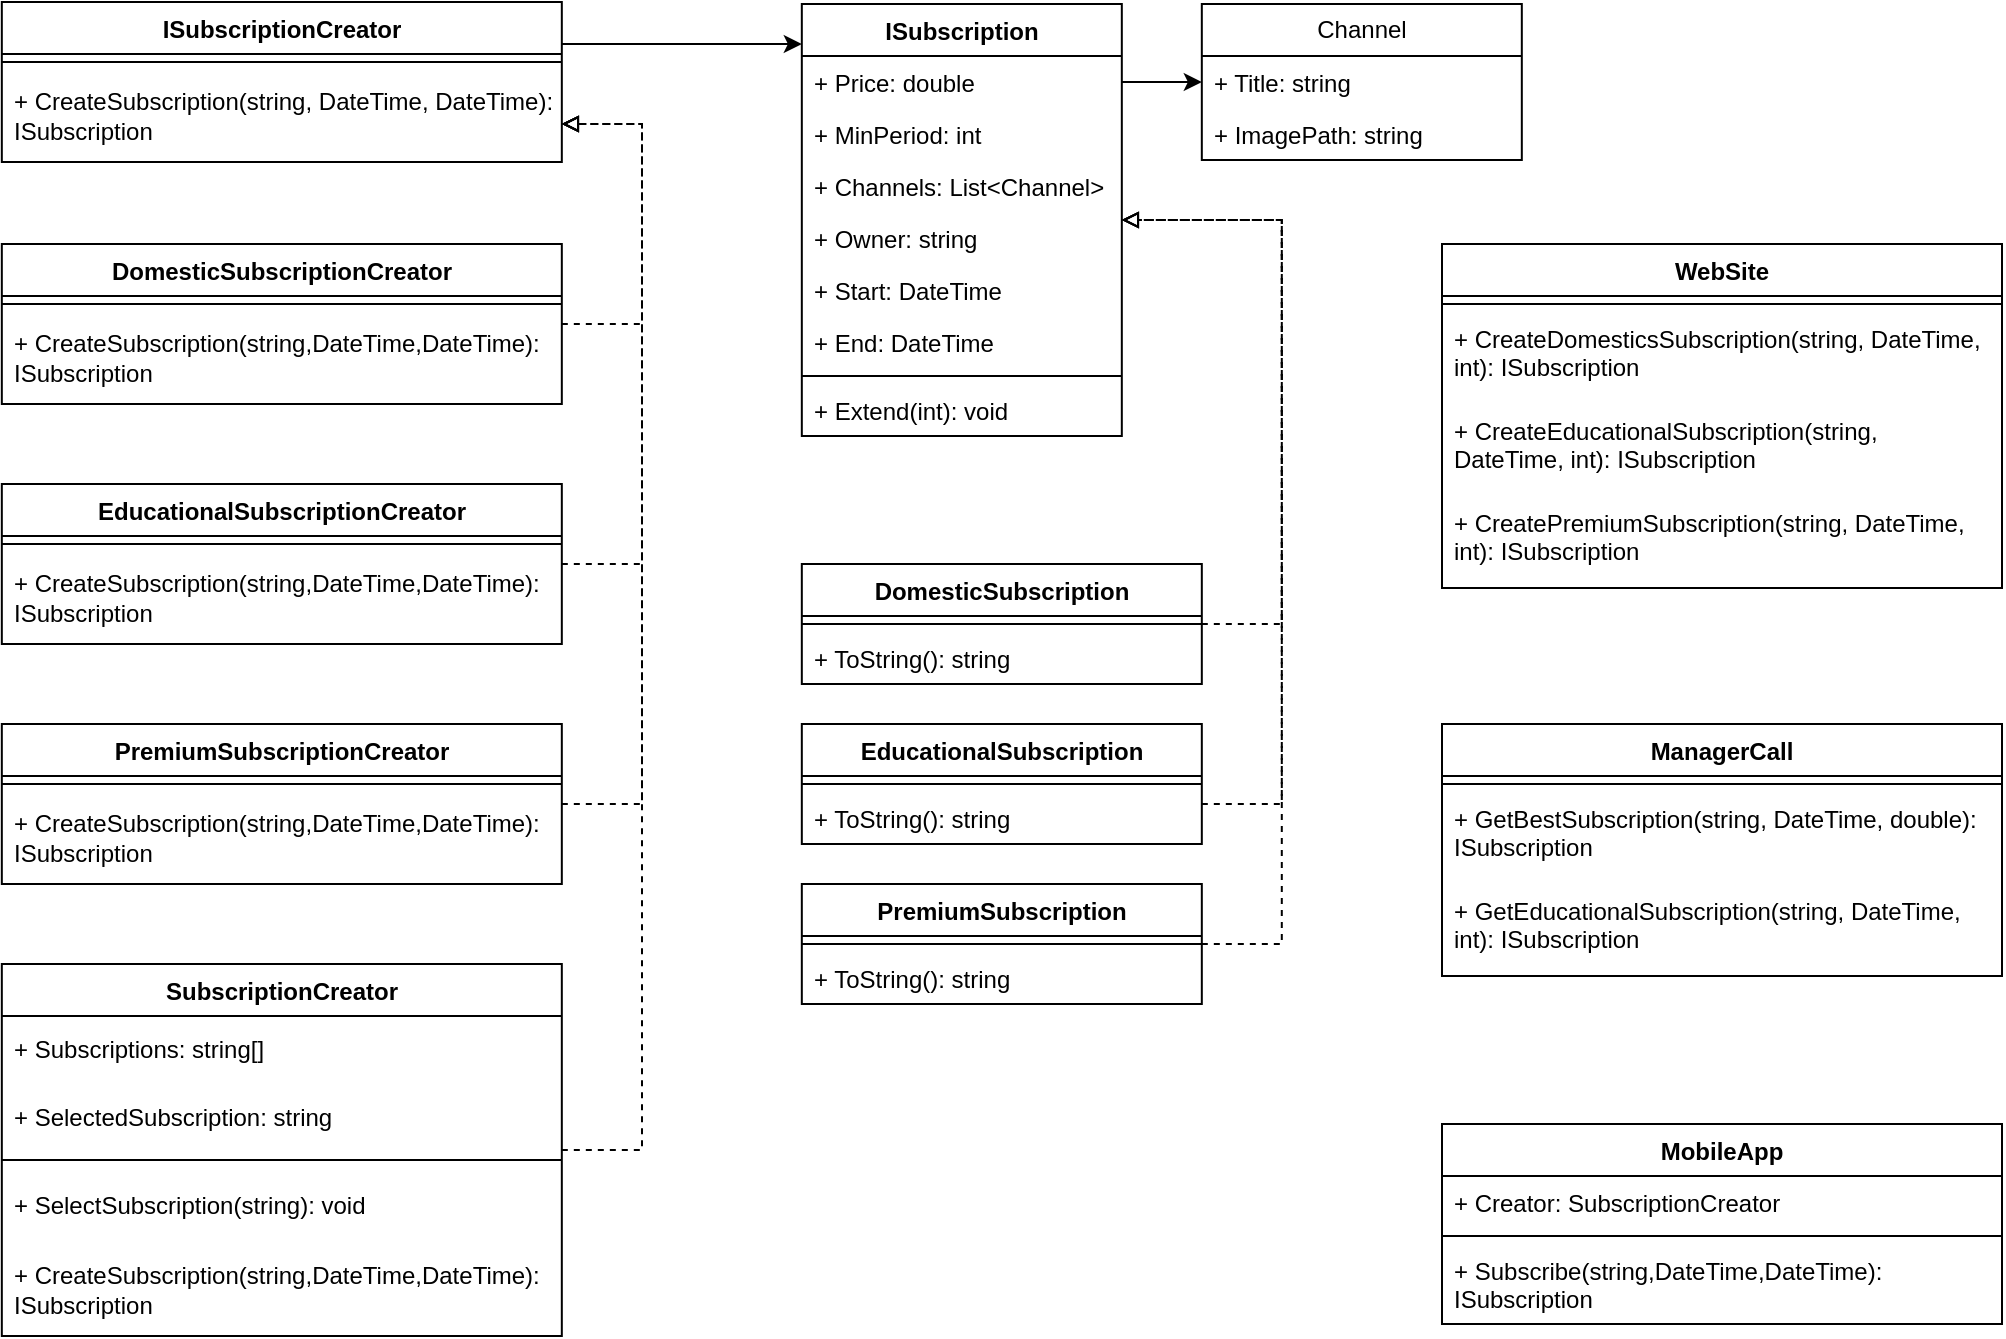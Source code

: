 <mxfile version="21.6.8" type="device">
  <diagram id="C5RBs43oDa-KdzZeNtuy" name="Page-1">
    <mxGraphModel dx="2589" dy="2660" grid="1" gridSize="10" guides="1" tooltips="1" connect="1" arrows="1" fold="1" page="1" pageScale="1" pageWidth="827" pageHeight="1169" math="0" shadow="0">
      <root>
        <mxCell id="WIyWlLk6GJQsqaUBKTNV-0" />
        <mxCell id="WIyWlLk6GJQsqaUBKTNV-1" parent="WIyWlLk6GJQsqaUBKTNV-0" />
        <mxCell id="ddc55oH1tEbDEhmzvNyg-39" style="edgeStyle=orthogonalEdgeStyle;rounded=0;orthogonalLoop=1;jettySize=auto;html=1;" edge="1" parent="WIyWlLk6GJQsqaUBKTNV-1" source="ddc55oH1tEbDEhmzvNyg-0" target="ddc55oH1tEbDEhmzvNyg-13">
          <mxGeometry relative="1" as="geometry">
            <Array as="points">
              <mxPoint x="219.91" y="239" />
              <mxPoint x="219.91" y="239" />
            </Array>
          </mxGeometry>
        </mxCell>
        <mxCell id="ddc55oH1tEbDEhmzvNyg-0" value="ISubscription" style="swimlane;fontStyle=1;align=center;verticalAlign=top;childLayout=stackLayout;horizontal=1;startSize=26;horizontalStack=0;resizeParent=1;resizeParentMax=0;resizeLast=0;collapsible=1;marginBottom=0;whiteSpace=wrap;html=1;" vertex="1" parent="WIyWlLk6GJQsqaUBKTNV-1">
          <mxGeometry x="39.91" y="200" width="160" height="216" as="geometry" />
        </mxCell>
        <mxCell id="ddc55oH1tEbDEhmzvNyg-1" value="+ Price: double" style="text;strokeColor=none;fillColor=none;align=left;verticalAlign=top;spacingLeft=4;spacingRight=4;overflow=hidden;rotatable=0;points=[[0,0.5],[1,0.5]];portConstraint=eastwest;whiteSpace=wrap;html=1;" vertex="1" parent="ddc55oH1tEbDEhmzvNyg-0">
          <mxGeometry y="26" width="160" height="26" as="geometry" />
        </mxCell>
        <mxCell id="ddc55oH1tEbDEhmzvNyg-4" value="+ MinPeriod: int" style="text;strokeColor=none;fillColor=none;align=left;verticalAlign=top;spacingLeft=4;spacingRight=4;overflow=hidden;rotatable=0;points=[[0,0.5],[1,0.5]];portConstraint=eastwest;whiteSpace=wrap;html=1;" vertex="1" parent="ddc55oH1tEbDEhmzvNyg-0">
          <mxGeometry y="52" width="160" height="26" as="geometry" />
        </mxCell>
        <mxCell id="ddc55oH1tEbDEhmzvNyg-5" value="+ Channels: List&amp;lt;Channel&amp;gt;" style="text;strokeColor=none;fillColor=none;align=left;verticalAlign=top;spacingLeft=4;spacingRight=4;overflow=hidden;rotatable=0;points=[[0,0.5],[1,0.5]];portConstraint=eastwest;whiteSpace=wrap;html=1;" vertex="1" parent="ddc55oH1tEbDEhmzvNyg-0">
          <mxGeometry y="78" width="160" height="26" as="geometry" />
        </mxCell>
        <mxCell id="ddc55oH1tEbDEhmzvNyg-6" value="+ Owner: string" style="text;strokeColor=none;fillColor=none;align=left;verticalAlign=top;spacingLeft=4;spacingRight=4;overflow=hidden;rotatable=0;points=[[0,0.5],[1,0.5]];portConstraint=eastwest;whiteSpace=wrap;html=1;" vertex="1" parent="ddc55oH1tEbDEhmzvNyg-0">
          <mxGeometry y="104" width="160" height="26" as="geometry" />
        </mxCell>
        <mxCell id="ddc55oH1tEbDEhmzvNyg-7" value="+ Start: DateTime" style="text;strokeColor=none;fillColor=none;align=left;verticalAlign=top;spacingLeft=4;spacingRight=4;overflow=hidden;rotatable=0;points=[[0,0.5],[1,0.5]];portConstraint=eastwest;whiteSpace=wrap;html=1;" vertex="1" parent="ddc55oH1tEbDEhmzvNyg-0">
          <mxGeometry y="130" width="160" height="26" as="geometry" />
        </mxCell>
        <mxCell id="ddc55oH1tEbDEhmzvNyg-8" value="+ End: DateTime" style="text;strokeColor=none;fillColor=none;align=left;verticalAlign=top;spacingLeft=4;spacingRight=4;overflow=hidden;rotatable=0;points=[[0,0.5],[1,0.5]];portConstraint=eastwest;whiteSpace=wrap;html=1;" vertex="1" parent="ddc55oH1tEbDEhmzvNyg-0">
          <mxGeometry y="156" width="160" height="26" as="geometry" />
        </mxCell>
        <mxCell id="ddc55oH1tEbDEhmzvNyg-2" value="" style="line;strokeWidth=1;fillColor=none;align=left;verticalAlign=middle;spacingTop=-1;spacingLeft=3;spacingRight=3;rotatable=0;labelPosition=right;points=[];portConstraint=eastwest;strokeColor=inherit;" vertex="1" parent="ddc55oH1tEbDEhmzvNyg-0">
          <mxGeometry y="182" width="160" height="8" as="geometry" />
        </mxCell>
        <mxCell id="ddc55oH1tEbDEhmzvNyg-3" value="+ Extend(int): void" style="text;strokeColor=none;fillColor=none;align=left;verticalAlign=top;spacingLeft=4;spacingRight=4;overflow=hidden;rotatable=0;points=[[0,0.5],[1,0.5]];portConstraint=eastwest;whiteSpace=wrap;html=1;" vertex="1" parent="ddc55oH1tEbDEhmzvNyg-0">
          <mxGeometry y="190" width="160" height="26" as="geometry" />
        </mxCell>
        <mxCell id="ddc55oH1tEbDEhmzvNyg-13" value="Channel" style="swimlane;fontStyle=0;childLayout=stackLayout;horizontal=1;startSize=26;fillColor=none;horizontalStack=0;resizeParent=1;resizeParentMax=0;resizeLast=0;collapsible=1;marginBottom=0;whiteSpace=wrap;html=1;" vertex="1" parent="WIyWlLk6GJQsqaUBKTNV-1">
          <mxGeometry x="239.91" y="200" width="160" height="78" as="geometry" />
        </mxCell>
        <mxCell id="ddc55oH1tEbDEhmzvNyg-14" value="+ Title: string" style="text;strokeColor=none;fillColor=none;align=left;verticalAlign=top;spacingLeft=4;spacingRight=4;overflow=hidden;rotatable=0;points=[[0,0.5],[1,0.5]];portConstraint=eastwest;whiteSpace=wrap;html=1;" vertex="1" parent="ddc55oH1tEbDEhmzvNyg-13">
          <mxGeometry y="26" width="160" height="26" as="geometry" />
        </mxCell>
        <mxCell id="ddc55oH1tEbDEhmzvNyg-15" value="+ ImagePath: string" style="text;strokeColor=none;fillColor=none;align=left;verticalAlign=top;spacingLeft=4;spacingRight=4;overflow=hidden;rotatable=0;points=[[0,0.5],[1,0.5]];portConstraint=eastwest;whiteSpace=wrap;html=1;" vertex="1" parent="ddc55oH1tEbDEhmzvNyg-13">
          <mxGeometry y="52" width="160" height="26" as="geometry" />
        </mxCell>
        <mxCell id="ddc55oH1tEbDEhmzvNyg-40" style="edgeStyle=orthogonalEdgeStyle;rounded=0;orthogonalLoop=1;jettySize=auto;html=1;endArrow=block;endFill=0;dashed=1;" edge="1" parent="WIyWlLk6GJQsqaUBKTNV-1" source="ddc55oH1tEbDEhmzvNyg-17" target="ddc55oH1tEbDEhmzvNyg-0">
          <mxGeometry relative="1" as="geometry">
            <Array as="points">
              <mxPoint x="279.91" y="510" />
              <mxPoint x="279.91" y="308" />
            </Array>
          </mxGeometry>
        </mxCell>
        <mxCell id="ddc55oH1tEbDEhmzvNyg-17" value="DomesticSubscription" style="swimlane;fontStyle=1;align=center;verticalAlign=top;childLayout=stackLayout;horizontal=1;startSize=26;horizontalStack=0;resizeParent=1;resizeParentMax=0;resizeLast=0;collapsible=1;marginBottom=0;whiteSpace=wrap;html=1;" vertex="1" parent="WIyWlLk6GJQsqaUBKTNV-1">
          <mxGeometry x="39.91" y="480" width="200" height="60" as="geometry" />
        </mxCell>
        <mxCell id="ddc55oH1tEbDEhmzvNyg-19" value="" style="line;strokeWidth=1;fillColor=none;align=left;verticalAlign=middle;spacingTop=-1;spacingLeft=3;spacingRight=3;rotatable=0;labelPosition=right;points=[];portConstraint=eastwest;strokeColor=inherit;" vertex="1" parent="ddc55oH1tEbDEhmzvNyg-17">
          <mxGeometry y="26" width="200" height="8" as="geometry" />
        </mxCell>
        <mxCell id="ddc55oH1tEbDEhmzvNyg-20" value="+ ToString(): string" style="text;strokeColor=none;fillColor=none;align=left;verticalAlign=top;spacingLeft=4;spacingRight=4;overflow=hidden;rotatable=0;points=[[0,0.5],[1,0.5]];portConstraint=eastwest;whiteSpace=wrap;html=1;" vertex="1" parent="ddc55oH1tEbDEhmzvNyg-17">
          <mxGeometry y="34" width="200" height="26" as="geometry" />
        </mxCell>
        <mxCell id="ddc55oH1tEbDEhmzvNyg-41" style="edgeStyle=orthogonalEdgeStyle;rounded=0;orthogonalLoop=1;jettySize=auto;html=1;endArrow=block;endFill=0;dashed=1;" edge="1" parent="WIyWlLk6GJQsqaUBKTNV-1" source="ddc55oH1tEbDEhmzvNyg-23" target="ddc55oH1tEbDEhmzvNyg-0">
          <mxGeometry relative="1" as="geometry">
            <Array as="points">
              <mxPoint x="279.91" y="600" />
              <mxPoint x="279.91" y="308" />
            </Array>
          </mxGeometry>
        </mxCell>
        <mxCell id="ddc55oH1tEbDEhmzvNyg-23" value="EducationalSubscription" style="swimlane;fontStyle=1;align=center;verticalAlign=top;childLayout=stackLayout;horizontal=1;startSize=26;horizontalStack=0;resizeParent=1;resizeParentMax=0;resizeLast=0;collapsible=1;marginBottom=0;whiteSpace=wrap;html=1;" vertex="1" parent="WIyWlLk6GJQsqaUBKTNV-1">
          <mxGeometry x="39.91" y="560" width="200" height="60" as="geometry" />
        </mxCell>
        <mxCell id="ddc55oH1tEbDEhmzvNyg-24" value="" style="line;strokeWidth=1;fillColor=none;align=left;verticalAlign=middle;spacingTop=-1;spacingLeft=3;spacingRight=3;rotatable=0;labelPosition=right;points=[];portConstraint=eastwest;strokeColor=inherit;" vertex="1" parent="ddc55oH1tEbDEhmzvNyg-23">
          <mxGeometry y="26" width="200" height="8" as="geometry" />
        </mxCell>
        <mxCell id="ddc55oH1tEbDEhmzvNyg-25" value="+ ToString(): string" style="text;strokeColor=none;fillColor=none;align=left;verticalAlign=top;spacingLeft=4;spacingRight=4;overflow=hidden;rotatable=0;points=[[0,0.5],[1,0.5]];portConstraint=eastwest;whiteSpace=wrap;html=1;" vertex="1" parent="ddc55oH1tEbDEhmzvNyg-23">
          <mxGeometry y="34" width="200" height="26" as="geometry" />
        </mxCell>
        <mxCell id="ddc55oH1tEbDEhmzvNyg-42" style="edgeStyle=orthogonalEdgeStyle;rounded=0;orthogonalLoop=1;jettySize=auto;html=1;endArrow=block;endFill=0;dashed=1;" edge="1" parent="WIyWlLk6GJQsqaUBKTNV-1" source="ddc55oH1tEbDEhmzvNyg-26" target="ddc55oH1tEbDEhmzvNyg-0">
          <mxGeometry relative="1" as="geometry">
            <Array as="points">
              <mxPoint x="279.91" y="670" />
              <mxPoint x="279.91" y="308" />
            </Array>
          </mxGeometry>
        </mxCell>
        <mxCell id="ddc55oH1tEbDEhmzvNyg-26" value="PremiumSubscription" style="swimlane;fontStyle=1;align=center;verticalAlign=top;childLayout=stackLayout;horizontal=1;startSize=26;horizontalStack=0;resizeParent=1;resizeParentMax=0;resizeLast=0;collapsible=1;marginBottom=0;whiteSpace=wrap;html=1;" vertex="1" parent="WIyWlLk6GJQsqaUBKTNV-1">
          <mxGeometry x="39.91" y="640" width="200" height="60" as="geometry" />
        </mxCell>
        <mxCell id="ddc55oH1tEbDEhmzvNyg-27" value="" style="line;strokeWidth=1;fillColor=none;align=left;verticalAlign=middle;spacingTop=-1;spacingLeft=3;spacingRight=3;rotatable=0;labelPosition=right;points=[];portConstraint=eastwest;strokeColor=inherit;" vertex="1" parent="ddc55oH1tEbDEhmzvNyg-26">
          <mxGeometry y="26" width="200" height="8" as="geometry" />
        </mxCell>
        <mxCell id="ddc55oH1tEbDEhmzvNyg-28" value="+ ToString(): string" style="text;strokeColor=none;fillColor=none;align=left;verticalAlign=top;spacingLeft=4;spacingRight=4;overflow=hidden;rotatable=0;points=[[0,0.5],[1,0.5]];portConstraint=eastwest;whiteSpace=wrap;html=1;" vertex="1" parent="ddc55oH1tEbDEhmzvNyg-26">
          <mxGeometry y="34" width="200" height="26" as="geometry" />
        </mxCell>
        <mxCell id="ddc55oH1tEbDEhmzvNyg-87" style="edgeStyle=orthogonalEdgeStyle;rounded=0;orthogonalLoop=1;jettySize=auto;html=1;" edge="1" parent="WIyWlLk6GJQsqaUBKTNV-1" source="ddc55oH1tEbDEhmzvNyg-35" target="ddc55oH1tEbDEhmzvNyg-0">
          <mxGeometry relative="1" as="geometry">
            <Array as="points">
              <mxPoint x="20" y="220" />
              <mxPoint x="20" y="220" />
            </Array>
          </mxGeometry>
        </mxCell>
        <mxCell id="ddc55oH1tEbDEhmzvNyg-35" value="ISubscriptionCreator" style="swimlane;fontStyle=1;align=center;verticalAlign=top;childLayout=stackLayout;horizontal=1;startSize=26;horizontalStack=0;resizeParent=1;resizeParentMax=0;resizeLast=0;collapsible=1;marginBottom=0;whiteSpace=wrap;html=1;" vertex="1" parent="WIyWlLk6GJQsqaUBKTNV-1">
          <mxGeometry x="-360.09" y="199" width="280" height="80" as="geometry" />
        </mxCell>
        <mxCell id="ddc55oH1tEbDEhmzvNyg-37" value="" style="line;strokeWidth=1;fillColor=none;align=left;verticalAlign=middle;spacingTop=-1;spacingLeft=3;spacingRight=3;rotatable=0;labelPosition=right;points=[];portConstraint=eastwest;strokeColor=inherit;" vertex="1" parent="ddc55oH1tEbDEhmzvNyg-35">
          <mxGeometry y="26" width="280" height="8" as="geometry" />
        </mxCell>
        <mxCell id="ddc55oH1tEbDEhmzvNyg-38" value="+ CreateSubscription(string, DateTime, DateTime): ISubscription" style="text;strokeColor=none;fillColor=none;align=left;verticalAlign=middle;spacingLeft=4;spacingRight=4;overflow=hidden;rotatable=0;points=[[0,0.5],[1,0.5]];portConstraint=eastwest;whiteSpace=wrap;html=1;" vertex="1" parent="ddc55oH1tEbDEhmzvNyg-35">
          <mxGeometry y="34" width="280" height="46" as="geometry" />
        </mxCell>
        <mxCell id="ddc55oH1tEbDEhmzvNyg-69" style="edgeStyle=orthogonalEdgeStyle;rounded=0;orthogonalLoop=1;jettySize=auto;html=1;endArrow=block;endFill=0;dashed=1;" edge="1" parent="WIyWlLk6GJQsqaUBKTNV-1" source="ddc55oH1tEbDEhmzvNyg-43" target="ddc55oH1tEbDEhmzvNyg-35">
          <mxGeometry relative="1" as="geometry">
            <Array as="points">
              <mxPoint x="-40" y="360" />
              <mxPoint x="-40" y="260" />
            </Array>
          </mxGeometry>
        </mxCell>
        <mxCell id="ddc55oH1tEbDEhmzvNyg-43" value="DomesticSubscriptionCreator" style="swimlane;fontStyle=1;align=center;verticalAlign=top;childLayout=stackLayout;horizontal=1;startSize=26;horizontalStack=0;resizeParent=1;resizeParentMax=0;resizeLast=0;collapsible=1;marginBottom=0;whiteSpace=wrap;html=1;" vertex="1" parent="WIyWlLk6GJQsqaUBKTNV-1">
          <mxGeometry x="-360.09" y="320" width="280" height="80" as="geometry" />
        </mxCell>
        <mxCell id="ddc55oH1tEbDEhmzvNyg-44" value="" style="line;strokeWidth=1;fillColor=none;align=left;verticalAlign=middle;spacingTop=-1;spacingLeft=3;spacingRight=3;rotatable=0;labelPosition=right;points=[];portConstraint=eastwest;strokeColor=inherit;" vertex="1" parent="ddc55oH1tEbDEhmzvNyg-43">
          <mxGeometry y="26" width="280" height="8" as="geometry" />
        </mxCell>
        <mxCell id="ddc55oH1tEbDEhmzvNyg-45" value="+ CreateSubscription(string,DateTime,DateTime): ISubscription" style="text;strokeColor=none;fillColor=none;align=left;verticalAlign=middle;spacingLeft=4;spacingRight=4;overflow=hidden;rotatable=0;points=[[0,0.5],[1,0.5]];portConstraint=eastwest;whiteSpace=wrap;html=1;" vertex="1" parent="ddc55oH1tEbDEhmzvNyg-43">
          <mxGeometry y="34" width="280" height="46" as="geometry" />
        </mxCell>
        <mxCell id="ddc55oH1tEbDEhmzvNyg-68" style="edgeStyle=orthogonalEdgeStyle;rounded=0;orthogonalLoop=1;jettySize=auto;html=1;endArrow=block;endFill=0;dashed=1;" edge="1" parent="WIyWlLk6GJQsqaUBKTNV-1" source="ddc55oH1tEbDEhmzvNyg-47" target="ddc55oH1tEbDEhmzvNyg-35">
          <mxGeometry relative="1" as="geometry">
            <Array as="points">
              <mxPoint x="-40" y="480" />
              <mxPoint x="-40" y="260" />
            </Array>
          </mxGeometry>
        </mxCell>
        <mxCell id="ddc55oH1tEbDEhmzvNyg-47" value="EducationalSubscriptionCreator" style="swimlane;fontStyle=1;align=center;verticalAlign=top;childLayout=stackLayout;horizontal=1;startSize=26;horizontalStack=0;resizeParent=1;resizeParentMax=0;resizeLast=0;collapsible=1;marginBottom=0;whiteSpace=wrap;html=1;" vertex="1" parent="WIyWlLk6GJQsqaUBKTNV-1">
          <mxGeometry x="-360.09" y="440" width="280" height="80" as="geometry" />
        </mxCell>
        <mxCell id="ddc55oH1tEbDEhmzvNyg-48" value="" style="line;strokeWidth=1;fillColor=none;align=left;verticalAlign=middle;spacingTop=-1;spacingLeft=3;spacingRight=3;rotatable=0;labelPosition=right;points=[];portConstraint=eastwest;strokeColor=inherit;" vertex="1" parent="ddc55oH1tEbDEhmzvNyg-47">
          <mxGeometry y="26" width="280" height="8" as="geometry" />
        </mxCell>
        <mxCell id="ddc55oH1tEbDEhmzvNyg-49" value="+ CreateSubscription(string,DateTime,DateTime): ISubscription" style="text;strokeColor=none;fillColor=none;align=left;verticalAlign=middle;spacingLeft=4;spacingRight=4;overflow=hidden;rotatable=0;points=[[0,0.5],[1,0.5]];portConstraint=eastwest;whiteSpace=wrap;html=1;" vertex="1" parent="ddc55oH1tEbDEhmzvNyg-47">
          <mxGeometry y="34" width="280" height="46" as="geometry" />
        </mxCell>
        <mxCell id="ddc55oH1tEbDEhmzvNyg-67" style="edgeStyle=orthogonalEdgeStyle;rounded=0;orthogonalLoop=1;jettySize=auto;html=1;endArrow=block;endFill=0;dashed=1;" edge="1" parent="WIyWlLk6GJQsqaUBKTNV-1" source="ddc55oH1tEbDEhmzvNyg-50" target="ddc55oH1tEbDEhmzvNyg-35">
          <mxGeometry relative="1" as="geometry">
            <Array as="points">
              <mxPoint x="-40" y="600" />
              <mxPoint x="-40" y="260" />
            </Array>
          </mxGeometry>
        </mxCell>
        <mxCell id="ddc55oH1tEbDEhmzvNyg-50" value="PremiumSubscriptionCreator" style="swimlane;fontStyle=1;align=center;verticalAlign=top;childLayout=stackLayout;horizontal=1;startSize=26;horizontalStack=0;resizeParent=1;resizeParentMax=0;resizeLast=0;collapsible=1;marginBottom=0;whiteSpace=wrap;html=1;" vertex="1" parent="WIyWlLk6GJQsqaUBKTNV-1">
          <mxGeometry x="-360.09" y="560" width="280" height="80" as="geometry" />
        </mxCell>
        <mxCell id="ddc55oH1tEbDEhmzvNyg-51" value="" style="line;strokeWidth=1;fillColor=none;align=left;verticalAlign=middle;spacingTop=-1;spacingLeft=3;spacingRight=3;rotatable=0;labelPosition=right;points=[];portConstraint=eastwest;strokeColor=inherit;" vertex="1" parent="ddc55oH1tEbDEhmzvNyg-50">
          <mxGeometry y="26" width="280" height="8" as="geometry" />
        </mxCell>
        <mxCell id="ddc55oH1tEbDEhmzvNyg-52" value="+ CreateSubscription(string,DateTime,DateTime): ISubscription" style="text;strokeColor=none;fillColor=none;align=left;verticalAlign=middle;spacingLeft=4;spacingRight=4;overflow=hidden;rotatable=0;points=[[0,0.5],[1,0.5]];portConstraint=eastwest;whiteSpace=wrap;html=1;" vertex="1" parent="ddc55oH1tEbDEhmzvNyg-50">
          <mxGeometry y="34" width="280" height="46" as="geometry" />
        </mxCell>
        <mxCell id="ddc55oH1tEbDEhmzvNyg-66" style="edgeStyle=orthogonalEdgeStyle;rounded=0;orthogonalLoop=1;jettySize=auto;html=1;endArrow=block;endFill=0;dashed=1;" edge="1" parent="WIyWlLk6GJQsqaUBKTNV-1" source="ddc55oH1tEbDEhmzvNyg-53" target="ddc55oH1tEbDEhmzvNyg-35">
          <mxGeometry relative="1" as="geometry">
            <Array as="points">
              <mxPoint x="-40" y="773" />
              <mxPoint x="-40" y="260" />
            </Array>
          </mxGeometry>
        </mxCell>
        <mxCell id="ddc55oH1tEbDEhmzvNyg-53" value="SubscriptionCreator" style="swimlane;fontStyle=1;align=center;verticalAlign=top;childLayout=stackLayout;horizontal=1;startSize=26;horizontalStack=0;resizeParent=1;resizeParentMax=0;resizeLast=0;collapsible=1;marginBottom=0;whiteSpace=wrap;html=1;" vertex="1" parent="WIyWlLk6GJQsqaUBKTNV-1">
          <mxGeometry x="-360.09" y="680" width="280" height="186" as="geometry" />
        </mxCell>
        <mxCell id="ddc55oH1tEbDEhmzvNyg-56" value="+ Subscriptions: string[]" style="text;strokeColor=none;fillColor=none;align=left;verticalAlign=middle;spacingLeft=4;spacingRight=4;overflow=hidden;rotatable=0;points=[[0,0.5],[1,0.5]];portConstraint=eastwest;whiteSpace=wrap;html=1;" vertex="1" parent="ddc55oH1tEbDEhmzvNyg-53">
          <mxGeometry y="26" width="280" height="34" as="geometry" />
        </mxCell>
        <mxCell id="ddc55oH1tEbDEhmzvNyg-58" value="+ SelectedSubscription: string" style="text;strokeColor=none;fillColor=none;align=left;verticalAlign=middle;spacingLeft=4;spacingRight=4;overflow=hidden;rotatable=0;points=[[0,0.5],[1,0.5]];portConstraint=eastwest;whiteSpace=wrap;html=1;" vertex="1" parent="ddc55oH1tEbDEhmzvNyg-53">
          <mxGeometry y="60" width="280" height="34" as="geometry" />
        </mxCell>
        <mxCell id="ddc55oH1tEbDEhmzvNyg-54" value="" style="line;strokeWidth=1;fillColor=none;align=left;verticalAlign=middle;spacingTop=-1;spacingLeft=3;spacingRight=3;rotatable=0;labelPosition=right;points=[];portConstraint=eastwest;strokeColor=inherit;" vertex="1" parent="ddc55oH1tEbDEhmzvNyg-53">
          <mxGeometry y="94" width="280" height="8" as="geometry" />
        </mxCell>
        <mxCell id="ddc55oH1tEbDEhmzvNyg-59" value="+ SelectSubscription(string): void" style="text;strokeColor=none;fillColor=none;align=left;verticalAlign=middle;spacingLeft=4;spacingRight=4;overflow=hidden;rotatable=0;points=[[0,0.5],[1,0.5]];portConstraint=eastwest;whiteSpace=wrap;html=1;" vertex="1" parent="ddc55oH1tEbDEhmzvNyg-53">
          <mxGeometry y="102" width="280" height="38" as="geometry" />
        </mxCell>
        <mxCell id="ddc55oH1tEbDEhmzvNyg-55" value="+ CreateSubscription(string,DateTime,DateTime): ISubscription" style="text;strokeColor=none;fillColor=none;align=left;verticalAlign=middle;spacingLeft=4;spacingRight=4;overflow=hidden;rotatable=0;points=[[0,0.5],[1,0.5]];portConstraint=eastwest;whiteSpace=wrap;html=1;" vertex="1" parent="ddc55oH1tEbDEhmzvNyg-53">
          <mxGeometry y="140" width="280" height="46" as="geometry" />
        </mxCell>
        <mxCell id="ddc55oH1tEbDEhmzvNyg-70" value="WebSite" style="swimlane;fontStyle=1;align=center;verticalAlign=top;childLayout=stackLayout;horizontal=1;startSize=26;horizontalStack=0;resizeParent=1;resizeParentMax=0;resizeLast=0;collapsible=1;marginBottom=0;whiteSpace=wrap;html=1;" vertex="1" parent="WIyWlLk6GJQsqaUBKTNV-1">
          <mxGeometry x="360" y="320" width="280" height="172" as="geometry" />
        </mxCell>
        <mxCell id="ddc55oH1tEbDEhmzvNyg-72" value="" style="line;strokeWidth=1;fillColor=none;align=left;verticalAlign=middle;spacingTop=-1;spacingLeft=3;spacingRight=3;rotatable=0;labelPosition=right;points=[];portConstraint=eastwest;strokeColor=inherit;" vertex="1" parent="ddc55oH1tEbDEhmzvNyg-70">
          <mxGeometry y="26" width="280" height="8" as="geometry" />
        </mxCell>
        <mxCell id="ddc55oH1tEbDEhmzvNyg-73" value="+ CreateDomesticsSubscription(string, DateTime, int): ISubscription" style="text;strokeColor=none;fillColor=none;align=left;verticalAlign=top;spacingLeft=4;spacingRight=4;overflow=hidden;rotatable=0;points=[[0,0.5],[1,0.5]];portConstraint=eastwest;whiteSpace=wrap;html=1;" vertex="1" parent="ddc55oH1tEbDEhmzvNyg-70">
          <mxGeometry y="34" width="280" height="46" as="geometry" />
        </mxCell>
        <mxCell id="ddc55oH1tEbDEhmzvNyg-83" value="+ CreateEducationalSubscription(string, DateTime, int): ISubscription" style="text;strokeColor=none;fillColor=none;align=left;verticalAlign=top;spacingLeft=4;spacingRight=4;overflow=hidden;rotatable=0;points=[[0,0.5],[1,0.5]];portConstraint=eastwest;whiteSpace=wrap;html=1;" vertex="1" parent="ddc55oH1tEbDEhmzvNyg-70">
          <mxGeometry y="80" width="280" height="46" as="geometry" />
        </mxCell>
        <mxCell id="ddc55oH1tEbDEhmzvNyg-84" value="+ CreatePremiumSubscription(string, DateTime, int): ISubscription" style="text;strokeColor=none;fillColor=none;align=left;verticalAlign=top;spacingLeft=4;spacingRight=4;overflow=hidden;rotatable=0;points=[[0,0.5],[1,0.5]];portConstraint=eastwest;whiteSpace=wrap;html=1;" vertex="1" parent="ddc55oH1tEbDEhmzvNyg-70">
          <mxGeometry y="126" width="280" height="46" as="geometry" />
        </mxCell>
        <mxCell id="ddc55oH1tEbDEhmzvNyg-74" value="MobileApp" style="swimlane;fontStyle=1;align=center;verticalAlign=top;childLayout=stackLayout;horizontal=1;startSize=26;horizontalStack=0;resizeParent=1;resizeParentMax=0;resizeLast=0;collapsible=1;marginBottom=0;whiteSpace=wrap;html=1;" vertex="1" parent="WIyWlLk6GJQsqaUBKTNV-1">
          <mxGeometry x="360" y="760" width="280" height="100" as="geometry" />
        </mxCell>
        <mxCell id="ddc55oH1tEbDEhmzvNyg-75" value="+ Creator: SubscriptionCreator" style="text;strokeColor=none;fillColor=none;align=left;verticalAlign=top;spacingLeft=4;spacingRight=4;overflow=hidden;rotatable=0;points=[[0,0.5],[1,0.5]];portConstraint=eastwest;whiteSpace=wrap;html=1;" vertex="1" parent="ddc55oH1tEbDEhmzvNyg-74">
          <mxGeometry y="26" width="280" height="26" as="geometry" />
        </mxCell>
        <mxCell id="ddc55oH1tEbDEhmzvNyg-76" value="" style="line;strokeWidth=1;fillColor=none;align=left;verticalAlign=middle;spacingTop=-1;spacingLeft=3;spacingRight=3;rotatable=0;labelPosition=right;points=[];portConstraint=eastwest;strokeColor=inherit;" vertex="1" parent="ddc55oH1tEbDEhmzvNyg-74">
          <mxGeometry y="52" width="280" height="8" as="geometry" />
        </mxCell>
        <mxCell id="ddc55oH1tEbDEhmzvNyg-77" value="+ Subscribe(string,DateTime,DateTime): ISubscription" style="text;strokeColor=none;fillColor=none;align=left;verticalAlign=top;spacingLeft=4;spacingRight=4;overflow=hidden;rotatable=0;points=[[0,0.5],[1,0.5]];portConstraint=eastwest;whiteSpace=wrap;html=1;" vertex="1" parent="ddc55oH1tEbDEhmzvNyg-74">
          <mxGeometry y="60" width="280" height="40" as="geometry" />
        </mxCell>
        <mxCell id="ddc55oH1tEbDEhmzvNyg-78" value="ManagerCall" style="swimlane;fontStyle=1;align=center;verticalAlign=top;childLayout=stackLayout;horizontal=1;startSize=26;horizontalStack=0;resizeParent=1;resizeParentMax=0;resizeLast=0;collapsible=1;marginBottom=0;whiteSpace=wrap;html=1;" vertex="1" parent="WIyWlLk6GJQsqaUBKTNV-1">
          <mxGeometry x="360" y="560" width="280" height="126" as="geometry" />
        </mxCell>
        <mxCell id="ddc55oH1tEbDEhmzvNyg-80" value="" style="line;strokeWidth=1;fillColor=none;align=left;verticalAlign=middle;spacingTop=-1;spacingLeft=3;spacingRight=3;rotatable=0;labelPosition=right;points=[];portConstraint=eastwest;strokeColor=inherit;" vertex="1" parent="ddc55oH1tEbDEhmzvNyg-78">
          <mxGeometry y="26" width="280" height="8" as="geometry" />
        </mxCell>
        <mxCell id="ddc55oH1tEbDEhmzvNyg-81" value="+ GetBestSubscription(string, DateTime, double): ISubscription" style="text;strokeColor=none;fillColor=none;align=left;verticalAlign=top;spacingLeft=4;spacingRight=4;overflow=hidden;rotatable=0;points=[[0,0.5],[1,0.5]];portConstraint=eastwest;whiteSpace=wrap;html=1;" vertex="1" parent="ddc55oH1tEbDEhmzvNyg-78">
          <mxGeometry y="34" width="280" height="46" as="geometry" />
        </mxCell>
        <mxCell id="ddc55oH1tEbDEhmzvNyg-82" value="+ GetEducationalSubscription(string, DateTime, int): ISubscription" style="text;strokeColor=none;fillColor=none;align=left;verticalAlign=top;spacingLeft=4;spacingRight=4;overflow=hidden;rotatable=0;points=[[0,0.5],[1,0.5]];portConstraint=eastwest;whiteSpace=wrap;html=1;" vertex="1" parent="ddc55oH1tEbDEhmzvNyg-78">
          <mxGeometry y="80" width="280" height="46" as="geometry" />
        </mxCell>
      </root>
    </mxGraphModel>
  </diagram>
</mxfile>
